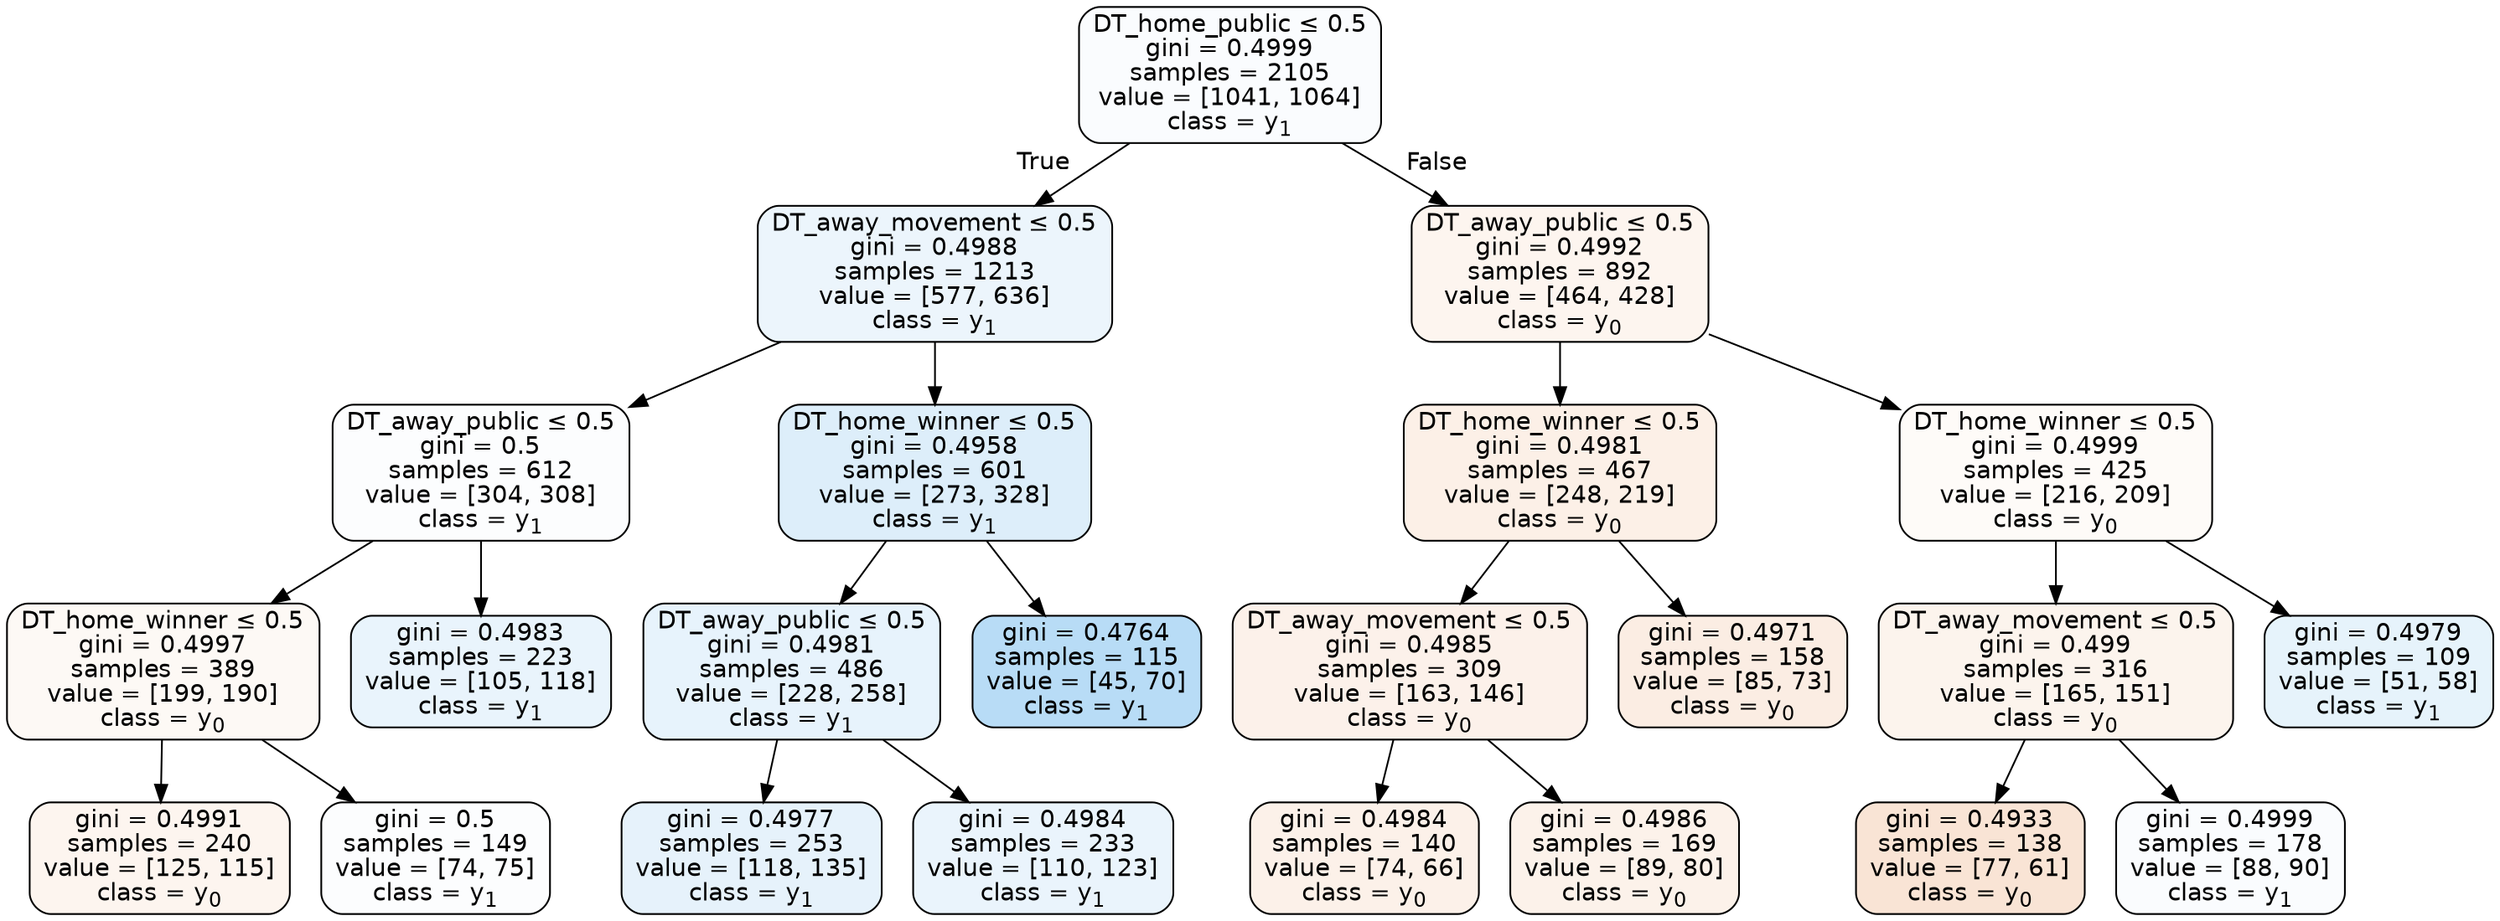 digraph Tree {
node [shape=box, style="filled, rounded", color="black", fontname=helvetica] ;
edge [fontname=helvetica] ;
0 [label=<DT_home_public &le; 0.5<br/>gini = 0.4999<br/>samples = 2105<br/>value = [1041, 1064]<br/>class = y<SUB>1</SUB>>, fillcolor="#399de506"] ;
1 [label=<DT_away_movement &le; 0.5<br/>gini = 0.4988<br/>samples = 1213<br/>value = [577, 636]<br/>class = y<SUB>1</SUB>>, fillcolor="#399de518"] ;
0 -> 1 [labeldistance=2.5, labelangle=45, headlabel="True"] ;
2 [label=<DT_away_public &le; 0.5<br/>gini = 0.5<br/>samples = 612<br/>value = [304, 308]<br/>class = y<SUB>1</SUB>>, fillcolor="#399de503"] ;
1 -> 2 ;
3 [label=<DT_home_winner &le; 0.5<br/>gini = 0.4997<br/>samples = 389<br/>value = [199, 190]<br/>class = y<SUB>0</SUB>>, fillcolor="#e581390c"] ;
2 -> 3 ;
4 [label=<gini = 0.4991<br/>samples = 240<br/>value = [125, 115]<br/>class = y<SUB>0</SUB>>, fillcolor="#e5813914"] ;
3 -> 4 ;
5 [label=<gini = 0.5<br/>samples = 149<br/>value = [74, 75]<br/>class = y<SUB>1</SUB>>, fillcolor="#399de503"] ;
3 -> 5 ;
6 [label=<gini = 0.4983<br/>samples = 223<br/>value = [105, 118]<br/>class = y<SUB>1</SUB>>, fillcolor="#399de51c"] ;
2 -> 6 ;
7 [label=<DT_home_winner &le; 0.5<br/>gini = 0.4958<br/>samples = 601<br/>value = [273, 328]<br/>class = y<SUB>1</SUB>>, fillcolor="#399de52b"] ;
1 -> 7 ;
8 [label=<DT_away_public &le; 0.5<br/>gini = 0.4981<br/>samples = 486<br/>value = [228, 258]<br/>class = y<SUB>1</SUB>>, fillcolor="#399de51e"] ;
7 -> 8 ;
9 [label=<gini = 0.4977<br/>samples = 253<br/>value = [118, 135]<br/>class = y<SUB>1</SUB>>, fillcolor="#399de520"] ;
8 -> 9 ;
10 [label=<gini = 0.4984<br/>samples = 233<br/>value = [110, 123]<br/>class = y<SUB>1</SUB>>, fillcolor="#399de51b"] ;
8 -> 10 ;
11 [label=<gini = 0.4764<br/>samples = 115<br/>value = [45, 70]<br/>class = y<SUB>1</SUB>>, fillcolor="#399de55b"] ;
7 -> 11 ;
12 [label=<DT_away_public &le; 0.5<br/>gini = 0.4992<br/>samples = 892<br/>value = [464, 428]<br/>class = y<SUB>0</SUB>>, fillcolor="#e5813914"] ;
0 -> 12 [labeldistance=2.5, labelangle=-45, headlabel="False"] ;
13 [label=<DT_home_winner &le; 0.5<br/>gini = 0.4981<br/>samples = 467<br/>value = [248, 219]<br/>class = y<SUB>0</SUB>>, fillcolor="#e581391e"] ;
12 -> 13 ;
14 [label=<DT_away_movement &le; 0.5<br/>gini = 0.4985<br/>samples = 309<br/>value = [163, 146]<br/>class = y<SUB>0</SUB>>, fillcolor="#e581391b"] ;
13 -> 14 ;
15 [label=<gini = 0.4984<br/>samples = 140<br/>value = [74, 66]<br/>class = y<SUB>0</SUB>>, fillcolor="#e581391c"] ;
14 -> 15 ;
16 [label=<gini = 0.4986<br/>samples = 169<br/>value = [89, 80]<br/>class = y<SUB>0</SUB>>, fillcolor="#e581391a"] ;
14 -> 16 ;
17 [label=<gini = 0.4971<br/>samples = 158<br/>value = [85, 73]<br/>class = y<SUB>0</SUB>>, fillcolor="#e5813924"] ;
13 -> 17 ;
18 [label=<DT_home_winner &le; 0.5<br/>gini = 0.4999<br/>samples = 425<br/>value = [216, 209]<br/>class = y<SUB>0</SUB>>, fillcolor="#e5813908"] ;
12 -> 18 ;
19 [label=<DT_away_movement &le; 0.5<br/>gini = 0.499<br/>samples = 316<br/>value = [165, 151]<br/>class = y<SUB>0</SUB>>, fillcolor="#e5813916"] ;
18 -> 19 ;
20 [label=<gini = 0.4933<br/>samples = 138<br/>value = [77, 61]<br/>class = y<SUB>0</SUB>>, fillcolor="#e5813935"] ;
19 -> 20 ;
21 [label=<gini = 0.4999<br/>samples = 178<br/>value = [88, 90]<br/>class = y<SUB>1</SUB>>, fillcolor="#399de506"] ;
19 -> 21 ;
22 [label=<gini = 0.4979<br/>samples = 109<br/>value = [51, 58]<br/>class = y<SUB>1</SUB>>, fillcolor="#399de51f"] ;
18 -> 22 ;
}